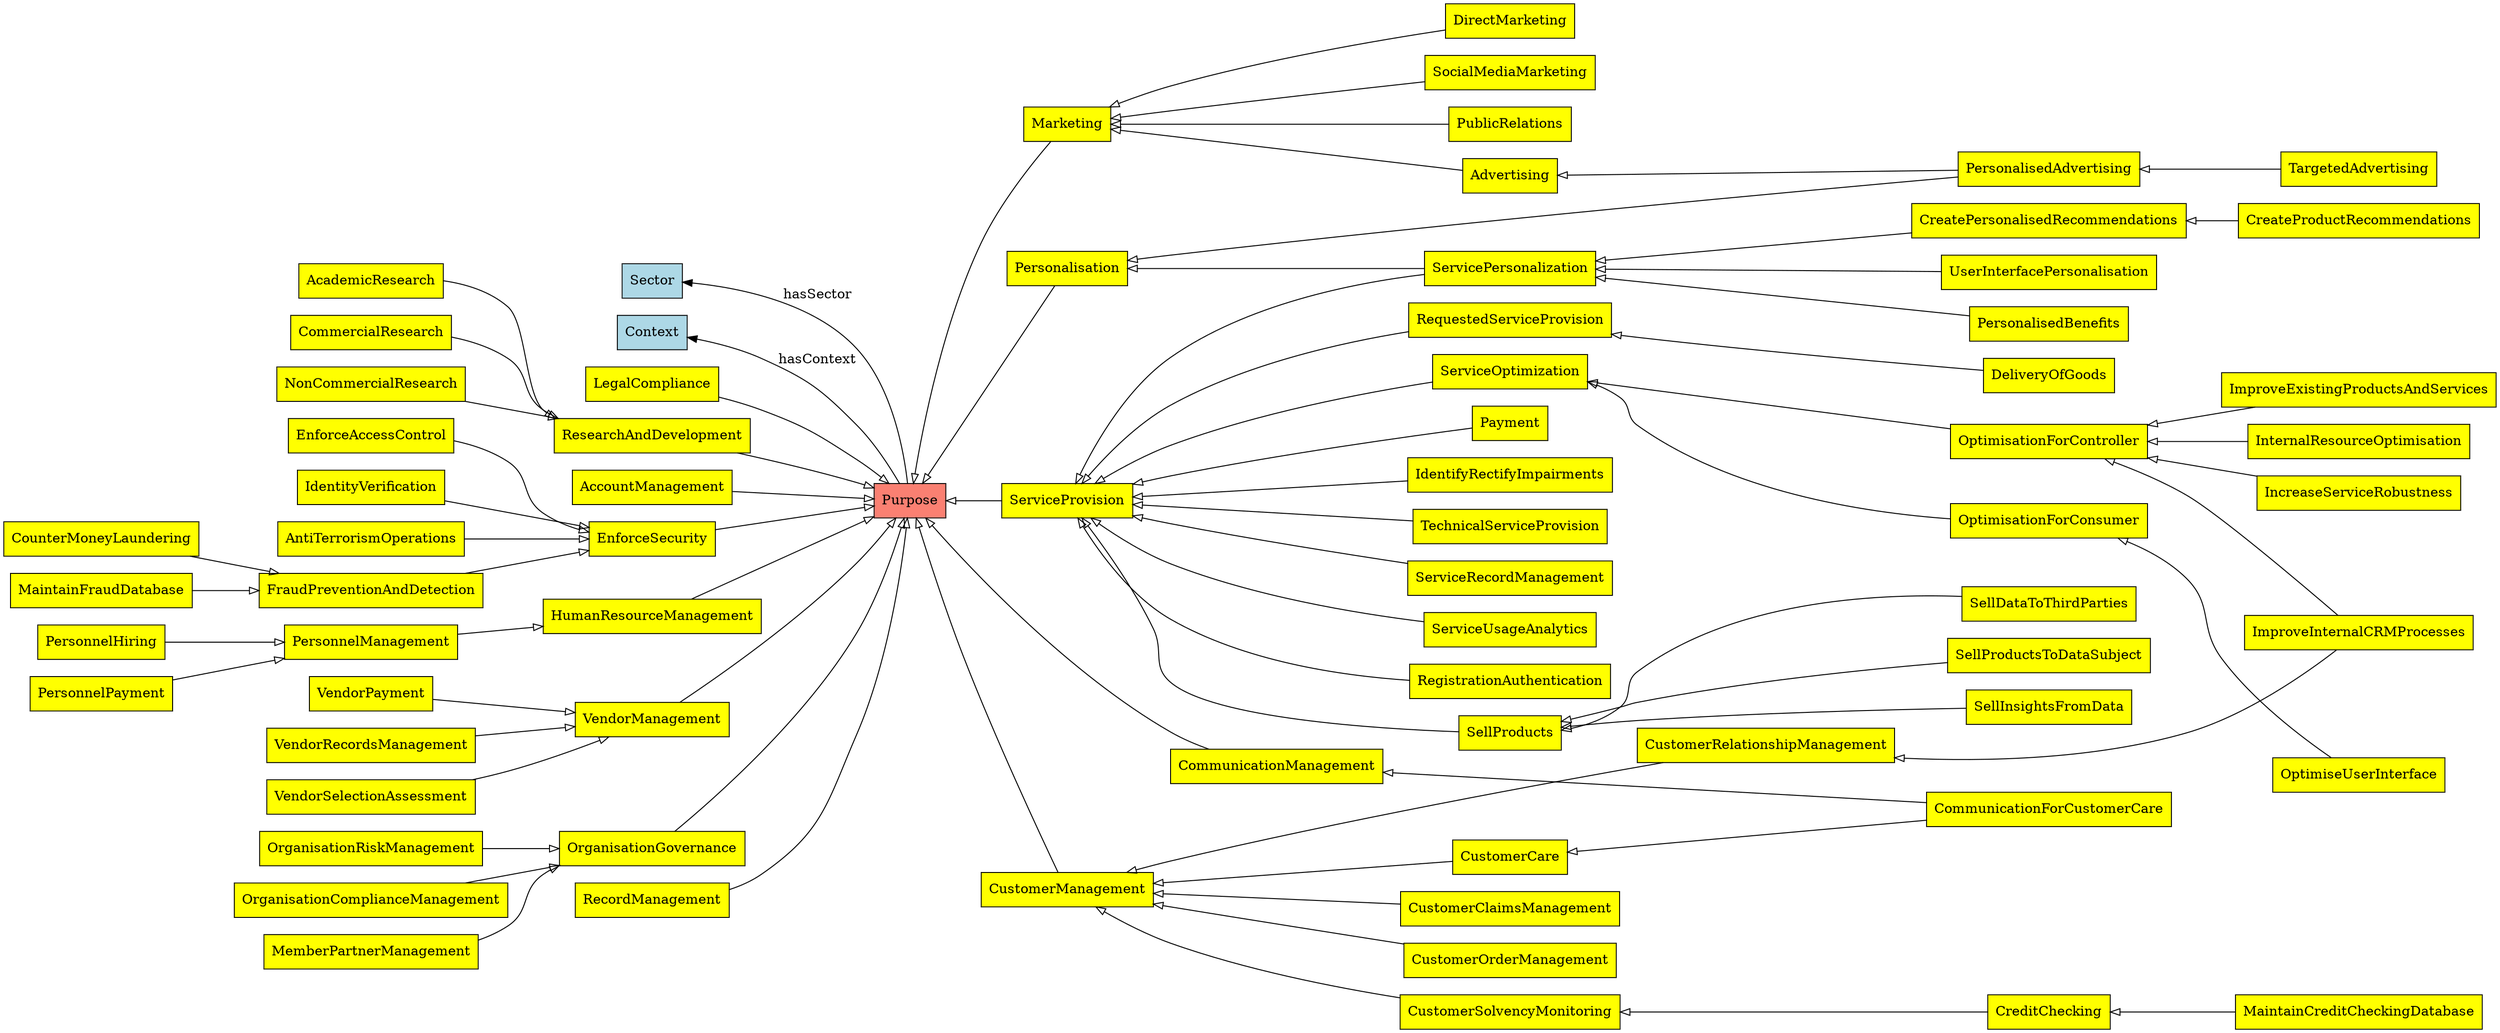 digraph G {
    rankdir=LR;
    bgcolor=transparent;
    compound=true;
    node [shape=rect,style=filled,fillcolor=yellow];

    P [label="Purpose",fillcolor="salmon"];
    Sector [fillcolor=lightblue];
    Context [fillcolor=lightblue];
    Sector -> P [dir=both, arrowhead=none, label="hasSector"];
    Context -> P [dir=both, arrowhead=none,label="hasContext"];


    LegalCompliance -> P  [arrowhead=onormal];
    ResearchAndDevelopment -> P  [arrowhead=onormal];
    AcademicResearch -> ResearchAndDevelopment [arrowhead=onormal];
    CommercialResearch -> ResearchAndDevelopment [arrowhead=onormal];
    NonCommercialResearch -> ResearchAndDevelopment [arrowhead=onormal];
    AccountManagement -> P  [arrowhead=onormal];
    P -> Marketing [dir=both,arrowhead=none,arrowtail=onormal];
    Marketing -> Advertising [dir=both,arrowhead=none,arrowtail=onormal];
    EnforceSecurity -> P [arrowhead=onormal];
    AntiTerrorismOperations -> EnforceSecurity [arrowhead=onormal];
    FraudPreventionAndDetection -> EnforceSecurity [arrowhead=onormal];
    EnforceAccessControl -> EnforceSecurity [arrowhead=onormal];
    IdentityVerification -> EnforceSecurity [arrowhead=onormal];
    CounterMoneyLaundering -> FraudPreventionAndDetection [arrowhead=onormal];
    MaintainFraudDatabase -> FraudPreventionAndDetection [arrowhead=onormal];
    P -> CommunicationManagement [dir=both,arrowhead=none,arrowtail=onormal];
    CommunicationManagement -> CommunicationForCustomerCare [dir=both,arrowhead=none,arrowtail=onormal];
    CustomerCare ->CommunicationForCustomerCare [dir=both,arrowhead=none,arrowtail=onormal];
    P -> Personalisation [dir=both,arrowhead=none,arrowtail=onormal];
    P -> ServiceProvision [dir=both,arrowhead=none,arrowtail=onormal];
    Personalisation -> ServicePersonalization [dir=both,arrowhead=none,arrowtail=onormal];
    ServiceProvision -> ServicePersonalization [dir=both,arrowhead=none,arrowtail=onormal];
    ServicePersonalization -> CreatePersonalisedRecommendations [dir=both,arrowhead=none,arrowtail=onormal];
    ServicePersonalization -> UserInterfacePersonalisation [dir=both,arrowhead=none,arrowtail=onormal];
    CreatePersonalisedRecommendations -> CreateProductRecommendations [dir=both,arrowhead=none,arrowtail=onormal];

    P -> CustomerManagement [dir=both,arrowhead=none,arrowtail=onormal];
    CustomerManagement -> CustomerSolvencyMonitoring [dir=both,arrowhead=none,arrowtail=onormal];
    CustomerSolvencyMonitoring -> CreditChecking [dir=both,arrowhead=none,arrowtail=onormal];
    CustomerManagement -> CustomerCare [dir=both,arrowhead=none,arrowtail=onormal];
    CustomerManagement -> CustomerClaimsManagement [dir=both,arrowhead=none,arrowtail=onormal];
    CustomerManagement -> CustomerOrderManagement [dir=both,arrowhead=none,arrowtail=onormal];
    CustomerManagement -> CustomerRelationshipManagement [dir=both,arrowhead=none,arrowtail=onormal];

    RequestedServiceProvision -> DeliveryOfGoods [dir=both,arrowhead=none,arrowtail=onormal];
    ServiceProvision  -> RequestedServiceProvision [dir=both,arrowhead=none,arrowtail=onormal];
    ServiceProvision  -> SellProducts [dir=both,arrowhead=none,arrowtail=onormal];
    ServiceProvision  -> TechnicalServiceProvision [dir=both,arrowhead=none,arrowtail=onormal];
    SellProducts -> SellDataToThirdParties [dir=both,arrowhead=none,arrowtail=onormal];
    SellProducts -> SellProductsToDataSubject [dir=both,arrowhead=none,arrowtail=onormal];
    SellProducts -> SellInsightsFromData [dir=both,arrowhead=none,arrowtail=onormal];
    ServiceProvision -> ServiceOptimization [dir=both,arrowhead=none,arrowtail=onormal];
    ServiceProvision -> ServiceRecordManagement [dir=both,arrowhead=none,arrowtail=onormal];
    ServiceProvision -> ServiceUsageAnalytics [dir=both,arrowhead=none,arrowtail=onormal];
    ServiceProvision -> RegistrationAuthentication [dir=both,arrowhead=none,arrowtail=onormal];
    ServiceProvision -> Payment [dir=both,arrowhead=none,arrowtail=onormal];
    ServiceProvision -> IdentifyRectifyImpairments [dir=both,arrowhead=none,arrowtail=onormal];
    Marketing -> SocialMediaMarketing [dir=both,arrowhead=none,arrowtail=onormal];
    PersonalisedAdvertising -> TargetedAdvertising [dir=both,arrowhead=none,arrowtail=onormal];

    Marketing -> PublicRelations [dir=both,arrowhead=none,arrowtail=onormal];
    Advertising -> PersonalisedAdvertising [dir=both,arrowhead=none,arrowtail=onormal];
    Personalisation -> PersonalisedAdvertising [dir=both,arrowhead=none,arrowtail=onormal];
     Marketing -> DirectMarketing [dir=both,arrowhead=none,arrowtail=onormal];

    ServicePersonalization -> PersonalisedBenefits [dir=both,arrowhead=none,arrowtail=onormal];

    PersonnelHiring ->   PersonnelManagement [arrowhead=onormal];
    PersonnelPayment ->   PersonnelManagement [arrowhead=onormal];
    PersonnelManagement -> HumanResourceManagement  [arrowhead=onormal];
    HumanResourceManagement -> P [arrowhead=onormal];

    VendorManagement -> P [arrowhead=onormal];
    VendorPayment -> VendorManagement [arrowhead=onormal];
    VendorRecordsManagement  -> VendorManagement [arrowhead=onormal];
    VendorSelectionAssessment  -> VendorManagement [arrowhead=onormal];

    OrganisationGovernance -> P [arrowhead=onormal];
    OrganisationRiskManagement -> OrganisationGovernance [arrowhead=onormal];
    OrganisationComplianceManagement -> OrganisationGovernance [arrowhead=onormal];
    MemberPartnerManagement -> OrganisationGovernance [arrowhead=onormal];

    OptimisationForConsumer -> OptimiseUserInterface [dir=both,arrowhead=none,arrowtail=onormal];
    ServiceOptimization -> OptimisationForConsumer [dir=both,arrowhead=none,arrowtail=onormal];
    ServiceOptimization -> OptimisationForController [dir=both,arrowhead=none,arrowtail=onormal];
    OptimisationForController -> InternalResourceOptimisation [dir=both,arrowhead=none,arrowtail=onormal];
    OptimisationForController -> IncreaseServiceRobustness [dir=both,arrowhead=none,arrowtail=onormal];
    OptimisationForController -> ImproveInternalCRMProcesses [dir=both,arrowhead=none,arrowtail=onormal];
    CustomerRelationshipManagement -> ImproveInternalCRMProcesses [dir=both,arrowhead=none,arrowtail=onormal];
    OptimisationForController -> ImproveExistingProductsAndServices [dir=both,arrowhead=none,arrowtail=onormal];
    CreditChecking -> MaintainCreditCheckingDatabase [dir=both,arrowhead=none,arrowtail=onormal];
    RecordManagement -> P [arrowhead=onormal];






}
